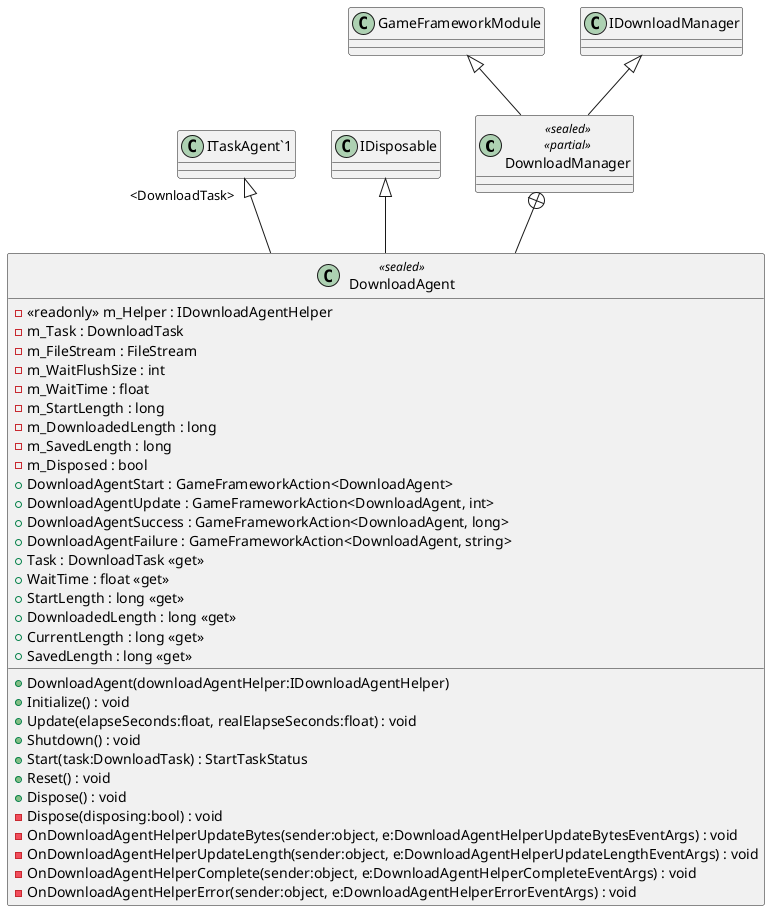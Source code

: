 @startuml
class DownloadManager <<sealed>> <<partial>> {
}
class DownloadAgent <<sealed>> {
    - <<readonly>> m_Helper : IDownloadAgentHelper
    - m_Task : DownloadTask
    - m_FileStream : FileStream
    - m_WaitFlushSize : int
    - m_WaitTime : float
    - m_StartLength : long
    - m_DownloadedLength : long
    - m_SavedLength : long
    - m_Disposed : bool
    + DownloadAgentStart : GameFrameworkAction<DownloadAgent>
    + DownloadAgentUpdate : GameFrameworkAction<DownloadAgent, int>
    + DownloadAgentSuccess : GameFrameworkAction<DownloadAgent, long>
    + DownloadAgentFailure : GameFrameworkAction<DownloadAgent, string>
    + DownloadAgent(downloadAgentHelper:IDownloadAgentHelper)
    + Task : DownloadTask <<get>>
    + WaitTime : float <<get>>
    + StartLength : long <<get>>
    + DownloadedLength : long <<get>>
    + CurrentLength : long <<get>>
    + SavedLength : long <<get>>
    + Initialize() : void
    + Update(elapseSeconds:float, realElapseSeconds:float) : void
    + Shutdown() : void
    + Start(task:DownloadTask) : StartTaskStatus
    + Reset() : void
    + Dispose() : void
    - Dispose(disposing:bool) : void
    - OnDownloadAgentHelperUpdateBytes(sender:object, e:DownloadAgentHelperUpdateBytesEventArgs) : void
    - OnDownloadAgentHelperUpdateLength(sender:object, e:DownloadAgentHelperUpdateLengthEventArgs) : void
    - OnDownloadAgentHelperComplete(sender:object, e:DownloadAgentHelperCompleteEventArgs) : void
    - OnDownloadAgentHelperError(sender:object, e:DownloadAgentHelperErrorEventArgs) : void
}
GameFrameworkModule <|-- DownloadManager
IDownloadManager <|-- DownloadManager
DownloadManager +-- DownloadAgent
"ITaskAgent`1" "<DownloadTask>" <|-- DownloadAgent
IDisposable <|-- DownloadAgent
@enduml
